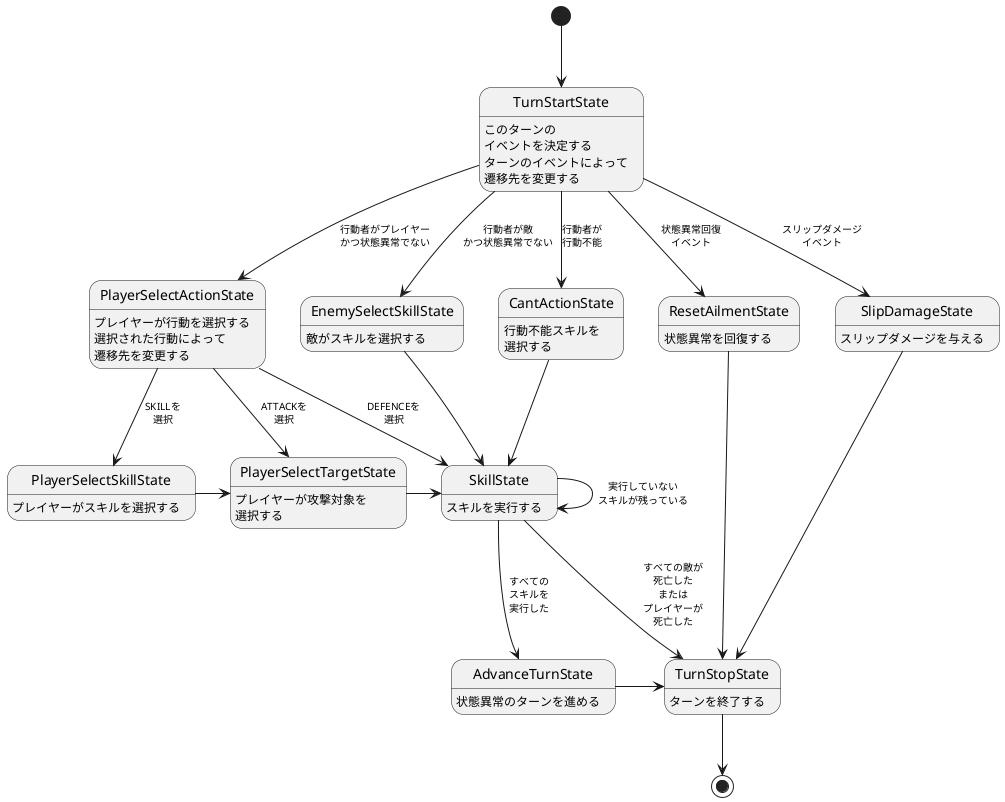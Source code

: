 ﻿@startuml
'https://plantuml.com/ja/state-diagram

<style>
stateDiagram {
  arrow {
    FontSize 10
  }
}
</style>

[*] --> TurnStartState
TurnStartState --> PlayerSelectActionState : 行動者がプレイヤー\nかつ状態異常でない
PlayerSelectActionState --> PlayerSelectSkillState : SKILLを\n選択
PlayerSelectActionState --> PlayerSelectTargetState : ATTACKを\n選択
PlayerSelectActionState --> SkillState : DEFENCEを\n選択
PlayerSelectSkillState -> PlayerSelectTargetState
PlayerSelectTargetState -> SkillState
TurnStartState --> EnemySelectSkillState : 行動者が敵\nかつ状態異常でない
EnemySelectSkillState --> SkillState
TurnStartState --> CantActionState : 行動者が\n行動不能
CantActionState --> SkillState
SkillState --> SkillState : 実行していない\nスキルが残っている
SkillState --> AdvanceTurnState : すべての\nスキルを\n実行した
SkillState --> TurnStopState : すべての敵が\n死亡した\nまたは\nプレイヤーが\n死亡した
AdvanceTurnState -> TurnStopState
TurnStartState --> ResetAilmentState : 状態異常回復\nイベント
ResetAilmentState ---> TurnStopState
TurnStartState --> SlipDamageState : スリップダメージ\nイベント
SlipDamageState ---> TurnStopState
TurnStopState --> [*]

TurnStartState : このターンの\nイベントを決定する\nターンのイベントによって\n遷移先を変更する
PlayerSelectActionState : プレイヤーが行動を選択する\n選択された行動によって\n遷移先を変更する
PlayerSelectSkillState : プレイヤーがスキルを選択する
PlayerSelectTargetState : プレイヤーが攻撃対象を\n選択する
EnemySelectSkillState : 敵がスキルを選択する
CantActionState : 行動不能スキルを\n選択する
SkillState : スキルを実行する
AdvanceTurnState : 状態異常のターンを進める
ResetAilmentState : 状態異常を回復する
SlipDamageState : スリップダメージを与える
TurnStopState : ターンを終了する
@enduml